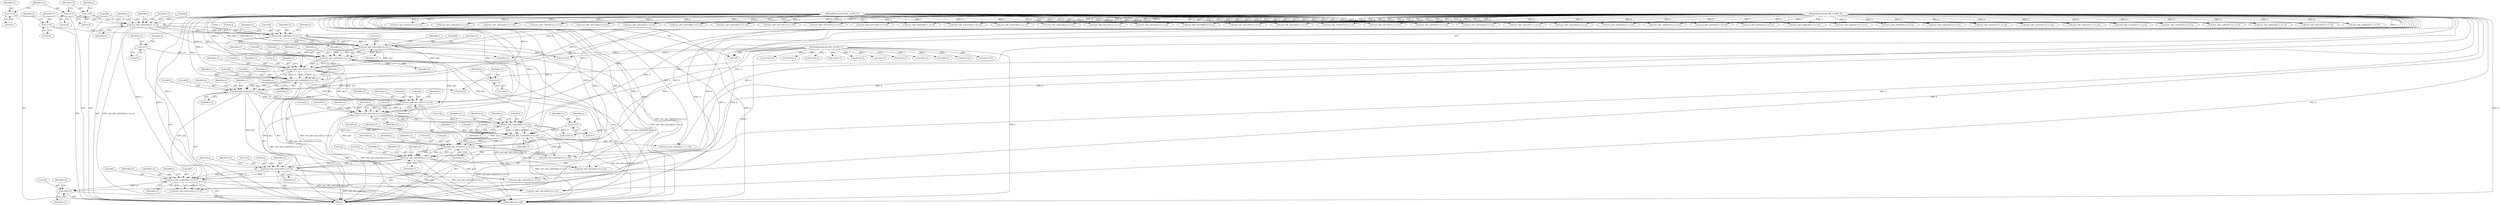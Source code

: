 digraph "0_openssl_a7a44ba55cb4f884c6bc9ceac90072dea38e66d0_0@array" {
"1000299" [label="(Call,r[4]=c2)"];
"1000289" [label="(Call,mul_add_c(a[0],b[4],c2,c3,c1))"];
"1000201" [label="(Call,mul_add_c(a[0],b[3],c1,c2,c3))"];
"1000183" [label="(Call,mul_add_c(a[0],b[2],c3,c1,c2))"];
"1000135" [label="(Call,mul_add_c(a[0],b[1],c2,c3,c1))"];
"1000117" [label="(Call,mul_add_c(a[0],b[0],c1,c2,c3))"];
"1000102" [label="(MethodParameterIn,BN_ULONG *a)"];
"1000103" [label="(MethodParameterIn,BN_ULONG *b)"];
"1000108" [label="(Call,c1=0)"];
"1000111" [label="(Call,c2=0)"];
"1000114" [label="(Call,c3=0)"];
"1000132" [label="(Call,c1=0)"];
"1000173" [label="(Call,mul_add_c(a[1],b[1],c3,c1,c2))"];
"1000145" [label="(Call,mul_add_c(a[1],b[0],c2,c3,c1))"];
"1000163" [label="(Call,mul_add_c(a[2],b[0],c3,c1,c2))"];
"1000160" [label="(Call,c2=0)"];
"1000198" [label="(Call,c3=0)"];
"1000279" [label="(Call,mul_add_c(a[1],b[3],c2,c3,c1))"];
"1000211" [label="(Call,mul_add_c(a[1],b[2],c1,c2,c3))"];
"1000269" [label="(Call,mul_add_c(a[2],b[2],c2,c3,c1))"];
"1000221" [label="(Call,mul_add_c(a[2],b[1],c1,c2,c3))"];
"1000259" [label="(Call,mul_add_c(a[3],b[1],c2,c3,c1))"];
"1000231" [label="(Call,mul_add_c(a[3],b[0],c1,c2,c3))"];
"1000249" [label="(Call,mul_add_c(a[4],b[0],c2,c3,c1))"];
"1000246" [label="(Call,c1=0)"];
"1000101" [label="(MethodParameterIn,BN_ULONG *r)"];
"1000727" [label="(Call,mul_add_c(a[3],b[7],c2,c3,c1))"];
"1000293" [label="(Call,b[4])"];
"1000219" [label="(Identifier,c2)"];
"1000679" [label="(Call,r[9]=c1)"];
"1000121" [label="(Call,b[0])"];
"1000221" [label="(Call,mul_add_c(a[2],b[1],c1,c2,c3))"];
"1000203" [label="(Identifier,a)"];
"1000162" [label="(Literal,0)"];
"1000248" [label="(Literal,0)"];
"1000571" [label="(Call,mul_add_c(a[4],b[4],c3,c1,c2))"];
"1000218" [label="(Identifier,c1)"];
"1000246" [label="(Call,c1=0)"];
"1000112" [label="(Identifier,c2)"];
"1000127" [label="(Call,r[0]=c1)"];
"1000263" [label="(Call,b[1])"];
"1000591" [label="(Call,mul_add_c(a[2],b[6],c3,c1,c2))"];
"1000113" [label="(Literal,0)"];
"1000831" [label="(Call,mul_add_c(a[6],b[7],c2,c3,c1))"];
"1000126" [label="(Identifier,c3)"];
"1000649" [label="(Call,mul_add_c(a[5],b[4],c1,c2,c3))"];
"1000290" [label="(Call,a[0])"];
"1000192" [label="(Identifier,c2)"];
"1000115" [label="(Identifier,c3)"];
"1000859" [label="(Call,mul_add_c(a[7],b[7],c3,c1,c2))"];
"1000135" [label="(Call,mul_add_c(a[0],b[1],c2,c3,c1))"];
"1000170" [label="(Identifier,c3)"];
"1000277" [label="(Identifier,c3)"];
"1000118" [label="(Call,a[0])"];
"1000238" [label="(Identifier,c1)"];
"1000209" [label="(Identifier,c2)"];
"1000195" [label="(Identifier,r)"];
"1000669" [label="(Call,mul_add_c(a[7],b[2],c1,c2,c3))"];
"1000103" [label="(MethodParameterIn,BN_ULONG *b)"];
"1000165" [label="(Identifier,a)"];
"1000296" [label="(Identifier,c2)"];
"1000717" [label="(Call,mul_add_c(a[4],b[6],c2,c3,c1))"];
"1000132" [label="(Call,c1=0)"];
"1000561" [label="(Call,mul_add_c(a[5],b[3],c3,c1,c2))"];
"1000167" [label="(Call,b[0])"];
"1000180" [label="(Identifier,c3)"];
"1000164" [label="(Call,a[2])"];
"1000415" [label="(Call,mul_add_c(a[2],b[4],c1,c2,c3))"];
"1000104" [label="(Block,)"];
"1000307" [label="(Call,mul_add_c(a[0],b[5],c3,c1,c2))"];
"1000134" [label="(Literal,0)"];
"1000745" [label="(Call,mul_add_c(a[4],b[7],c3,c1,c2))"];
"1000260" [label="(Call,a[3])"];
"1000533" [label="(Call,r[7]=c2)"];
"1000191" [label="(Identifier,c1)"];
"1000765" [label="(Call,mul_add_c(a[6],b[5],c3,c1,c2))"];
"1000268" [label="(Identifier,c1)"];
"1000187" [label="(Call,b[2])"];
"1000813" [label="(Call,mul_add_c(a[5],b[7],c1,c2,c3))"];
"1000395" [label="(Call,mul_add_c(a[4],b[2],c1,c2,c3))"];
"1000177" [label="(Call,b[1])"];
"1000639" [label="(Call,mul_add_c(a[4],b[5],c1,c2,c3))"];
"1000212" [label="(Call,a[1])"];
"1000146" [label="(Call,a[1])"];
"1000785" [label="(Call,r[11]=c3)"];
"1000291" [label="(Identifier,a)"];
"1000251" [label="(Identifier,a)"];
"1000259" [label="(Call,mul_add_c(a[3],b[1],c2,c3,c1))"];
"1000208" [label="(Identifier,c1)"];
"1000124" [label="(Identifier,c1)"];
"1000161" [label="(Identifier,c2)"];
"1000287" [label="(Identifier,c3)"];
"1000111" [label="(Call,c2=0)"];
"1000249" [label="(Call,mul_add_c(a[4],b[0],c2,c3,c1))"];
"1000220" [label="(Identifier,c3)"];
"1000261" [label="(Identifier,a)"];
"1000155" [label="(Call,r[1]=c2)"];
"1000240" [label="(Identifier,c3)"];
"1000551" [label="(Call,mul_add_c(a[6],b[2],c3,c1,c2))"];
"1000707" [label="(Call,mul_add_c(a[5],b[5],c2,c3,c1))"];
"1000171" [label="(Identifier,c1)"];
"1000172" [label="(Identifier,c2)"];
"1000279" [label="(Call,mul_add_c(a[1],b[3],c2,c3,c1))"];
"1000241" [label="(Call,r[3]=c1)"];
"1000851" [label="(Call,r[13]=c2)"];
"1000619" [label="(Call,mul_add_c(a[2],b[7],c1,c2,c3))"];
"1000182" [label="(Identifier,c2)"];
"1000405" [label="(Call,mul_add_c(a[3],b[3],c1,c2,c3))"];
"1000183" [label="(Call,mul_add_c(a[0],b[2],c3,c1,c2))"];
"1000200" [label="(Literal,0)"];
"1000184" [label="(Call,a[0])"];
"1000114" [label="(Call,c3=0)"];
"1000257" [label="(Identifier,c3)"];
"1000205" [label="(Call,b[3])"];
"1000256" [label="(Identifier,c2)"];
"1000473" [label="(Call,mul_add_c(a[2],b[5],c2,c3,c1))"];
"1000143" [label="(Identifier,c3)"];
"1000136" [label="(Call,a[0])"];
"1000874" [label="(Call,r[15]=c1)"];
"1000425" [label="(Call,mul_add_c(a[1],b[5],c1,c2,c3))"];
"1000116" [label="(Literal,0)"];
"1000157" [label="(Identifier,r)"];
"1000297" [label="(Identifier,c3)"];
"1000327" [label="(Call,mul_add_c(a[2],b[3],c3,c1,c2))"];
"1000463" [label="(Call,mul_add_c(a[1],b[6],c2,c3,c1))"];
"1000300" [label="(Call,r[4])"];
"1000110" [label="(Literal,0)"];
"1000154" [label="(Identifier,c1)"];
"1000755" [label="(Call,mul_add_c(a[5],b[6],c3,c1,c2))"];
"1000149" [label="(Call,b[0])"];
"1000210" [label="(Identifier,c3)"];
"1000239" [label="(Identifier,c2)"];
"1000278" [label="(Identifier,c1)"];
"1000142" [label="(Identifier,c2)"];
"1000299" [label="(Call,r[4]=c2)"];
"1000581" [label="(Call,mul_add_c(a[3],b[5],c3,c1,c2))"];
"1000137" [label="(Identifier,a)"];
"1000181" [label="(Identifier,c1)"];
"1000305" [label="(Identifier,c2)"];
"1000190" [label="(Identifier,c3)"];
"1000266" [label="(Identifier,c2)"];
"1000258" [label="(Identifier,c1)"];
"1000301" [label="(Identifier,r)"];
"1000687" [label="(Call,mul_add_c(a[7],b[3],c2,c3,c1))"];
"1000153" [label="(Identifier,c3)"];
"1000276" [label="(Identifier,c2)"];
"1000108" [label="(Call,c1=0)"];
"1000228" [label="(Identifier,c1)"];
"1000270" [label="(Call,a[2])"];
"1000271" [label="(Identifier,a)"];
"1000375" [label="(Call,mul_add_c(a[6],b[0],c1,c2,c3))"];
"1000201" [label="(Call,mul_add_c(a[0],b[3],c1,c2,c3))"];
"1000160" [label="(Call,c2=0)"];
"1000101" [label="(MethodParameterIn,BN_ULONG *r)"];
"1000288" [label="(Identifier,c1)"];
"1000243" [label="(Identifier,r)"];
"1000629" [label="(Call,mul_add_c(a[3],b[6],c1,c2,c3))"];
"1000119" [label="(Identifier,a)"];
"1000199" [label="(Identifier,c3)"];
"1000273" [label="(Call,b[2])"];
"1000503" [label="(Call,mul_add_c(a[5],b[2],c2,c3,c1))"];
"1000601" [label="(Call,mul_add_c(a[1],b[7],c3,c1,c2))"];
"1000231" [label="(Call,mul_add_c(a[3],b[0],c1,c2,c3))"];
"1000174" [label="(Call,a[1])"];
"1000215" [label="(Call,b[2])"];
"1000223" [label="(Identifier,a)"];
"1000869" [label="(Call,r[14]=c3)"];
"1000841" [label="(Call,mul_add_c(a[7],b[6],c2,c3,c1))"];
"1000523" [label="(Call,mul_add_c(a[7],b[0],c2,c3,c1))"];
"1000109" [label="(Identifier,c1)"];
"1000317" [label="(Call,mul_add_c(a[1],b[4],c3,c1,c2))"];
"1000225" [label="(Call,b[1])"];
"1000357" [label="(Call,mul_add_c(a[5],b[0],c3,c1,c2))"];
"1000185" [label="(Identifier,a)"];
"1000793" [label="(Call,mul_add_c(a[7],b[5],c1,c2,c3))"];
"1000483" [label="(Call,mul_add_c(a[3],b[4],c2,c3,c1))"];
"1000775" [label="(Call,mul_add_c(a[7],b[4],c3,c1,c2))"];
"1000147" [label="(Identifier,a)"];
"1000823" [label="(Call,r[12]=c1)"];
"1000129" [label="(Identifier,r)"];
"1000193" [label="(Call,r[2]=c3)"];
"1000145" [label="(Call,mul_add_c(a[1],b[0],c2,c3,c1))"];
"1000697" [label="(Call,mul_add_c(a[6],b[4],c2,c3,c1))"];
"1000222" [label="(Call,a[2])"];
"1000737" [label="(Call,r[10]=c2)"];
"1000117" [label="(Call,mul_add_c(a[0],b[0],c1,c2,c3))"];
"1000493" [label="(Call,mul_add_c(a[4],b[3],c2,c3,c1))"];
"1000280" [label="(Call,a[1])"];
"1000235" [label="(Call,b[0])"];
"1000211" [label="(Call,mul_add_c(a[1],b[2],c1,c2,c3))"];
"1000175" [label="(Identifier,a)"];
"1000125" [label="(Identifier,c2)"];
"1000453" [label="(Call,mul_add_c(a[0],b[7],c2,c3,c1))"];
"1000347" [label="(Call,mul_add_c(a[4],b[1],c3,c1,c2))"];
"1000144" [label="(Identifier,c1)"];
"1000435" [label="(Call,mul_add_c(a[0],b[6],c1,c2,c3))"];
"1000541" [label="(Call,mul_add_c(a[7],b[1],c3,c1,c2))"];
"1000202" [label="(Call,a[0])"];
"1000233" [label="(Identifier,a)"];
"1000163" [label="(Call,mul_add_c(a[2],b[0],c3,c1,c2))"];
"1000173" [label="(Call,mul_add_c(a[1],b[1],c3,c1,c2))"];
"1000289" [label="(Call,mul_add_c(a[0],b[4],c2,c3,c1))"];
"1000230" [label="(Identifier,c3)"];
"1000213" [label="(Identifier,a)"];
"1000229" [label="(Identifier,c2)"];
"1000385" [label="(Call,mul_add_c(a[5],b[1],c1,c2,c3))"];
"1000232" [label="(Call,a[3])"];
"1000367" [label="(Call,r[5]=c3)"];
"1000445" [label="(Call,r[6]=c1)"];
"1000267" [label="(Identifier,c3)"];
"1000253" [label="(Call,b[0])"];
"1000139" [label="(Call,b[1])"];
"1000303" [label="(Identifier,c2)"];
"1000879" [label="(MethodReturn,void)"];
"1000283" [label="(Call,b[3])"];
"1000513" [label="(Call,mul_add_c(a[6],b[1],c2,c3,c1))"];
"1000269" [label="(Call,mul_add_c(a[2],b[2],c2,c3,c1))"];
"1000133" [label="(Identifier,c1)"];
"1000298" [label="(Identifier,c1)"];
"1000281" [label="(Identifier,a)"];
"1000250" [label="(Call,a[4])"];
"1000247" [label="(Identifier,c1)"];
"1000803" [label="(Call,mul_add_c(a[6],b[6],c1,c2,c3))"];
"1000152" [label="(Identifier,c2)"];
"1000102" [label="(MethodParameterIn,BN_ULONG *a)"];
"1000286" [label="(Identifier,c2)"];
"1000611" [label="(Call,r[8]=c3)"];
"1000198" [label="(Call,c3=0)"];
"1000659" [label="(Call,mul_add_c(a[6],b[3],c1,c2,c3))"];
"1000337" [label="(Call,mul_add_c(a[3],b[2],c3,c1,c2))"];
"1000299" -> "1000104"  [label="AST: "];
"1000299" -> "1000303"  [label="CFG: "];
"1000300" -> "1000299"  [label="AST: "];
"1000303" -> "1000299"  [label="AST: "];
"1000305" -> "1000299"  [label="CFG: "];
"1000299" -> "1000879"  [label="DDG: r[4]"];
"1000289" -> "1000299"  [label="DDG: c2"];
"1000101" -> "1000299"  [label="DDG: r"];
"1000289" -> "1000104"  [label="AST: "];
"1000289" -> "1000298"  [label="CFG: "];
"1000290" -> "1000289"  [label="AST: "];
"1000293" -> "1000289"  [label="AST: "];
"1000296" -> "1000289"  [label="AST: "];
"1000297" -> "1000289"  [label="AST: "];
"1000298" -> "1000289"  [label="AST: "];
"1000301" -> "1000289"  [label="CFG: "];
"1000289" -> "1000879"  [label="DDG: mul_add_c(a[0],b[4],c2,c3,c1)"];
"1000201" -> "1000289"  [label="DDG: a[0]"];
"1000102" -> "1000289"  [label="DDG: a"];
"1000103" -> "1000289"  [label="DDG: b"];
"1000279" -> "1000289"  [label="DDG: c2"];
"1000279" -> "1000289"  [label="DDG: c3"];
"1000279" -> "1000289"  [label="DDG: c1"];
"1000289" -> "1000307"  [label="DDG: a[0]"];
"1000289" -> "1000307"  [label="DDG: c3"];
"1000289" -> "1000307"  [label="DDG: c1"];
"1000289" -> "1000317"  [label="DDG: b[4]"];
"1000201" -> "1000104"  [label="AST: "];
"1000201" -> "1000210"  [label="CFG: "];
"1000202" -> "1000201"  [label="AST: "];
"1000205" -> "1000201"  [label="AST: "];
"1000208" -> "1000201"  [label="AST: "];
"1000209" -> "1000201"  [label="AST: "];
"1000210" -> "1000201"  [label="AST: "];
"1000213" -> "1000201"  [label="CFG: "];
"1000201" -> "1000879"  [label="DDG: mul_add_c(a[0],b[3],c1,c2,c3)"];
"1000183" -> "1000201"  [label="DDG: a[0]"];
"1000183" -> "1000201"  [label="DDG: c1"];
"1000183" -> "1000201"  [label="DDG: c2"];
"1000102" -> "1000201"  [label="DDG: a"];
"1000103" -> "1000201"  [label="DDG: b"];
"1000198" -> "1000201"  [label="DDG: c3"];
"1000201" -> "1000211"  [label="DDG: c1"];
"1000201" -> "1000211"  [label="DDG: c2"];
"1000201" -> "1000211"  [label="DDG: c3"];
"1000201" -> "1000279"  [label="DDG: b[3]"];
"1000183" -> "1000104"  [label="AST: "];
"1000183" -> "1000192"  [label="CFG: "];
"1000184" -> "1000183"  [label="AST: "];
"1000187" -> "1000183"  [label="AST: "];
"1000190" -> "1000183"  [label="AST: "];
"1000191" -> "1000183"  [label="AST: "];
"1000192" -> "1000183"  [label="AST: "];
"1000195" -> "1000183"  [label="CFG: "];
"1000183" -> "1000879"  [label="DDG: mul_add_c(a[0],b[2],c3,c1,c2)"];
"1000135" -> "1000183"  [label="DDG: a[0]"];
"1000102" -> "1000183"  [label="DDG: a"];
"1000103" -> "1000183"  [label="DDG: b"];
"1000173" -> "1000183"  [label="DDG: c3"];
"1000173" -> "1000183"  [label="DDG: c1"];
"1000173" -> "1000183"  [label="DDG: c2"];
"1000183" -> "1000193"  [label="DDG: c3"];
"1000183" -> "1000211"  [label="DDG: b[2]"];
"1000135" -> "1000104"  [label="AST: "];
"1000135" -> "1000144"  [label="CFG: "];
"1000136" -> "1000135"  [label="AST: "];
"1000139" -> "1000135"  [label="AST: "];
"1000142" -> "1000135"  [label="AST: "];
"1000143" -> "1000135"  [label="AST: "];
"1000144" -> "1000135"  [label="AST: "];
"1000147" -> "1000135"  [label="CFG: "];
"1000135" -> "1000879"  [label="DDG: mul_add_c(a[0],b[1],c2,c3,c1)"];
"1000117" -> "1000135"  [label="DDG: a[0]"];
"1000117" -> "1000135"  [label="DDG: c2"];
"1000117" -> "1000135"  [label="DDG: c3"];
"1000102" -> "1000135"  [label="DDG: a"];
"1000103" -> "1000135"  [label="DDG: b"];
"1000132" -> "1000135"  [label="DDG: c1"];
"1000135" -> "1000145"  [label="DDG: c2"];
"1000135" -> "1000145"  [label="DDG: c3"];
"1000135" -> "1000145"  [label="DDG: c1"];
"1000135" -> "1000173"  [label="DDG: b[1]"];
"1000117" -> "1000104"  [label="AST: "];
"1000117" -> "1000126"  [label="CFG: "];
"1000118" -> "1000117"  [label="AST: "];
"1000121" -> "1000117"  [label="AST: "];
"1000124" -> "1000117"  [label="AST: "];
"1000125" -> "1000117"  [label="AST: "];
"1000126" -> "1000117"  [label="AST: "];
"1000129" -> "1000117"  [label="CFG: "];
"1000117" -> "1000879"  [label="DDG: mul_add_c(a[0],b[0],c1,c2,c3)"];
"1000102" -> "1000117"  [label="DDG: a"];
"1000103" -> "1000117"  [label="DDG: b"];
"1000108" -> "1000117"  [label="DDG: c1"];
"1000111" -> "1000117"  [label="DDG: c2"];
"1000114" -> "1000117"  [label="DDG: c3"];
"1000117" -> "1000127"  [label="DDG: c1"];
"1000117" -> "1000145"  [label="DDG: b[0]"];
"1000102" -> "1000100"  [label="AST: "];
"1000102" -> "1000879"  [label="DDG: a"];
"1000102" -> "1000145"  [label="DDG: a"];
"1000102" -> "1000163"  [label="DDG: a"];
"1000102" -> "1000173"  [label="DDG: a"];
"1000102" -> "1000211"  [label="DDG: a"];
"1000102" -> "1000221"  [label="DDG: a"];
"1000102" -> "1000231"  [label="DDG: a"];
"1000102" -> "1000249"  [label="DDG: a"];
"1000102" -> "1000259"  [label="DDG: a"];
"1000102" -> "1000269"  [label="DDG: a"];
"1000102" -> "1000279"  [label="DDG: a"];
"1000102" -> "1000307"  [label="DDG: a"];
"1000102" -> "1000317"  [label="DDG: a"];
"1000102" -> "1000327"  [label="DDG: a"];
"1000102" -> "1000337"  [label="DDG: a"];
"1000102" -> "1000347"  [label="DDG: a"];
"1000102" -> "1000357"  [label="DDG: a"];
"1000102" -> "1000375"  [label="DDG: a"];
"1000102" -> "1000385"  [label="DDG: a"];
"1000102" -> "1000395"  [label="DDG: a"];
"1000102" -> "1000405"  [label="DDG: a"];
"1000102" -> "1000415"  [label="DDG: a"];
"1000102" -> "1000425"  [label="DDG: a"];
"1000102" -> "1000435"  [label="DDG: a"];
"1000102" -> "1000453"  [label="DDG: a"];
"1000102" -> "1000463"  [label="DDG: a"];
"1000102" -> "1000473"  [label="DDG: a"];
"1000102" -> "1000483"  [label="DDG: a"];
"1000102" -> "1000493"  [label="DDG: a"];
"1000102" -> "1000503"  [label="DDG: a"];
"1000102" -> "1000513"  [label="DDG: a"];
"1000102" -> "1000523"  [label="DDG: a"];
"1000102" -> "1000541"  [label="DDG: a"];
"1000102" -> "1000551"  [label="DDG: a"];
"1000102" -> "1000561"  [label="DDG: a"];
"1000102" -> "1000571"  [label="DDG: a"];
"1000102" -> "1000581"  [label="DDG: a"];
"1000102" -> "1000591"  [label="DDG: a"];
"1000102" -> "1000601"  [label="DDG: a"];
"1000102" -> "1000619"  [label="DDG: a"];
"1000102" -> "1000629"  [label="DDG: a"];
"1000102" -> "1000639"  [label="DDG: a"];
"1000102" -> "1000649"  [label="DDG: a"];
"1000102" -> "1000659"  [label="DDG: a"];
"1000102" -> "1000669"  [label="DDG: a"];
"1000102" -> "1000687"  [label="DDG: a"];
"1000102" -> "1000697"  [label="DDG: a"];
"1000102" -> "1000707"  [label="DDG: a"];
"1000102" -> "1000717"  [label="DDG: a"];
"1000102" -> "1000727"  [label="DDG: a"];
"1000102" -> "1000745"  [label="DDG: a"];
"1000102" -> "1000755"  [label="DDG: a"];
"1000102" -> "1000765"  [label="DDG: a"];
"1000102" -> "1000775"  [label="DDG: a"];
"1000102" -> "1000793"  [label="DDG: a"];
"1000102" -> "1000803"  [label="DDG: a"];
"1000102" -> "1000813"  [label="DDG: a"];
"1000102" -> "1000831"  [label="DDG: a"];
"1000102" -> "1000841"  [label="DDG: a"];
"1000102" -> "1000859"  [label="DDG: a"];
"1000103" -> "1000100"  [label="AST: "];
"1000103" -> "1000879"  [label="DDG: b"];
"1000103" -> "1000145"  [label="DDG: b"];
"1000103" -> "1000163"  [label="DDG: b"];
"1000103" -> "1000173"  [label="DDG: b"];
"1000103" -> "1000211"  [label="DDG: b"];
"1000103" -> "1000221"  [label="DDG: b"];
"1000103" -> "1000231"  [label="DDG: b"];
"1000103" -> "1000249"  [label="DDG: b"];
"1000103" -> "1000259"  [label="DDG: b"];
"1000103" -> "1000269"  [label="DDG: b"];
"1000103" -> "1000279"  [label="DDG: b"];
"1000103" -> "1000307"  [label="DDG: b"];
"1000103" -> "1000317"  [label="DDG: b"];
"1000103" -> "1000327"  [label="DDG: b"];
"1000103" -> "1000337"  [label="DDG: b"];
"1000103" -> "1000347"  [label="DDG: b"];
"1000103" -> "1000357"  [label="DDG: b"];
"1000103" -> "1000375"  [label="DDG: b"];
"1000103" -> "1000385"  [label="DDG: b"];
"1000103" -> "1000395"  [label="DDG: b"];
"1000103" -> "1000405"  [label="DDG: b"];
"1000103" -> "1000415"  [label="DDG: b"];
"1000103" -> "1000425"  [label="DDG: b"];
"1000103" -> "1000435"  [label="DDG: b"];
"1000103" -> "1000453"  [label="DDG: b"];
"1000103" -> "1000463"  [label="DDG: b"];
"1000103" -> "1000473"  [label="DDG: b"];
"1000103" -> "1000483"  [label="DDG: b"];
"1000103" -> "1000493"  [label="DDG: b"];
"1000103" -> "1000503"  [label="DDG: b"];
"1000103" -> "1000513"  [label="DDG: b"];
"1000103" -> "1000523"  [label="DDG: b"];
"1000103" -> "1000541"  [label="DDG: b"];
"1000103" -> "1000551"  [label="DDG: b"];
"1000103" -> "1000561"  [label="DDG: b"];
"1000103" -> "1000571"  [label="DDG: b"];
"1000103" -> "1000581"  [label="DDG: b"];
"1000103" -> "1000591"  [label="DDG: b"];
"1000103" -> "1000601"  [label="DDG: b"];
"1000103" -> "1000619"  [label="DDG: b"];
"1000103" -> "1000629"  [label="DDG: b"];
"1000103" -> "1000639"  [label="DDG: b"];
"1000103" -> "1000649"  [label="DDG: b"];
"1000103" -> "1000659"  [label="DDG: b"];
"1000103" -> "1000669"  [label="DDG: b"];
"1000103" -> "1000687"  [label="DDG: b"];
"1000103" -> "1000697"  [label="DDG: b"];
"1000103" -> "1000707"  [label="DDG: b"];
"1000103" -> "1000717"  [label="DDG: b"];
"1000103" -> "1000727"  [label="DDG: b"];
"1000103" -> "1000745"  [label="DDG: b"];
"1000103" -> "1000755"  [label="DDG: b"];
"1000103" -> "1000765"  [label="DDG: b"];
"1000103" -> "1000775"  [label="DDG: b"];
"1000103" -> "1000793"  [label="DDG: b"];
"1000103" -> "1000803"  [label="DDG: b"];
"1000103" -> "1000813"  [label="DDG: b"];
"1000103" -> "1000831"  [label="DDG: b"];
"1000103" -> "1000841"  [label="DDG: b"];
"1000103" -> "1000859"  [label="DDG: b"];
"1000108" -> "1000104"  [label="AST: "];
"1000108" -> "1000110"  [label="CFG: "];
"1000109" -> "1000108"  [label="AST: "];
"1000110" -> "1000108"  [label="AST: "];
"1000112" -> "1000108"  [label="CFG: "];
"1000111" -> "1000104"  [label="AST: "];
"1000111" -> "1000113"  [label="CFG: "];
"1000112" -> "1000111"  [label="AST: "];
"1000113" -> "1000111"  [label="AST: "];
"1000115" -> "1000111"  [label="CFG: "];
"1000114" -> "1000104"  [label="AST: "];
"1000114" -> "1000116"  [label="CFG: "];
"1000115" -> "1000114"  [label="AST: "];
"1000116" -> "1000114"  [label="AST: "];
"1000119" -> "1000114"  [label="CFG: "];
"1000132" -> "1000104"  [label="AST: "];
"1000132" -> "1000134"  [label="CFG: "];
"1000133" -> "1000132"  [label="AST: "];
"1000134" -> "1000132"  [label="AST: "];
"1000137" -> "1000132"  [label="CFG: "];
"1000173" -> "1000104"  [label="AST: "];
"1000173" -> "1000182"  [label="CFG: "];
"1000174" -> "1000173"  [label="AST: "];
"1000177" -> "1000173"  [label="AST: "];
"1000180" -> "1000173"  [label="AST: "];
"1000181" -> "1000173"  [label="AST: "];
"1000182" -> "1000173"  [label="AST: "];
"1000185" -> "1000173"  [label="CFG: "];
"1000173" -> "1000879"  [label="DDG: mul_add_c(a[1],b[1],c3,c1,c2)"];
"1000145" -> "1000173"  [label="DDG: a[1]"];
"1000163" -> "1000173"  [label="DDG: c3"];
"1000163" -> "1000173"  [label="DDG: c1"];
"1000163" -> "1000173"  [label="DDG: c2"];
"1000173" -> "1000211"  [label="DDG: a[1]"];
"1000173" -> "1000221"  [label="DDG: b[1]"];
"1000145" -> "1000104"  [label="AST: "];
"1000145" -> "1000154"  [label="CFG: "];
"1000146" -> "1000145"  [label="AST: "];
"1000149" -> "1000145"  [label="AST: "];
"1000152" -> "1000145"  [label="AST: "];
"1000153" -> "1000145"  [label="AST: "];
"1000154" -> "1000145"  [label="AST: "];
"1000157" -> "1000145"  [label="CFG: "];
"1000145" -> "1000879"  [label="DDG: mul_add_c(a[1],b[0],c2,c3,c1)"];
"1000145" -> "1000155"  [label="DDG: c2"];
"1000145" -> "1000163"  [label="DDG: b[0]"];
"1000145" -> "1000163"  [label="DDG: c3"];
"1000145" -> "1000163"  [label="DDG: c1"];
"1000163" -> "1000104"  [label="AST: "];
"1000163" -> "1000172"  [label="CFG: "];
"1000164" -> "1000163"  [label="AST: "];
"1000167" -> "1000163"  [label="AST: "];
"1000170" -> "1000163"  [label="AST: "];
"1000171" -> "1000163"  [label="AST: "];
"1000172" -> "1000163"  [label="AST: "];
"1000175" -> "1000163"  [label="CFG: "];
"1000163" -> "1000879"  [label="DDG: mul_add_c(a[2],b[0],c3,c1,c2)"];
"1000160" -> "1000163"  [label="DDG: c2"];
"1000163" -> "1000221"  [label="DDG: a[2]"];
"1000163" -> "1000231"  [label="DDG: b[0]"];
"1000160" -> "1000104"  [label="AST: "];
"1000160" -> "1000162"  [label="CFG: "];
"1000161" -> "1000160"  [label="AST: "];
"1000162" -> "1000160"  [label="AST: "];
"1000165" -> "1000160"  [label="CFG: "];
"1000198" -> "1000104"  [label="AST: "];
"1000198" -> "1000200"  [label="CFG: "];
"1000199" -> "1000198"  [label="AST: "];
"1000200" -> "1000198"  [label="AST: "];
"1000203" -> "1000198"  [label="CFG: "];
"1000279" -> "1000104"  [label="AST: "];
"1000279" -> "1000288"  [label="CFG: "];
"1000280" -> "1000279"  [label="AST: "];
"1000283" -> "1000279"  [label="AST: "];
"1000286" -> "1000279"  [label="AST: "];
"1000287" -> "1000279"  [label="AST: "];
"1000288" -> "1000279"  [label="AST: "];
"1000291" -> "1000279"  [label="CFG: "];
"1000279" -> "1000879"  [label="DDG: mul_add_c(a[1],b[3],c2,c3,c1)"];
"1000211" -> "1000279"  [label="DDG: a[1]"];
"1000269" -> "1000279"  [label="DDG: c2"];
"1000269" -> "1000279"  [label="DDG: c3"];
"1000269" -> "1000279"  [label="DDG: c1"];
"1000279" -> "1000317"  [label="DDG: a[1]"];
"1000279" -> "1000327"  [label="DDG: b[3]"];
"1000211" -> "1000104"  [label="AST: "];
"1000211" -> "1000220"  [label="CFG: "];
"1000212" -> "1000211"  [label="AST: "];
"1000215" -> "1000211"  [label="AST: "];
"1000218" -> "1000211"  [label="AST: "];
"1000219" -> "1000211"  [label="AST: "];
"1000220" -> "1000211"  [label="AST: "];
"1000223" -> "1000211"  [label="CFG: "];
"1000211" -> "1000879"  [label="DDG: mul_add_c(a[1],b[2],c1,c2,c3)"];
"1000211" -> "1000221"  [label="DDG: c1"];
"1000211" -> "1000221"  [label="DDG: c2"];
"1000211" -> "1000221"  [label="DDG: c3"];
"1000211" -> "1000269"  [label="DDG: b[2]"];
"1000269" -> "1000104"  [label="AST: "];
"1000269" -> "1000278"  [label="CFG: "];
"1000270" -> "1000269"  [label="AST: "];
"1000273" -> "1000269"  [label="AST: "];
"1000276" -> "1000269"  [label="AST: "];
"1000277" -> "1000269"  [label="AST: "];
"1000278" -> "1000269"  [label="AST: "];
"1000281" -> "1000269"  [label="CFG: "];
"1000269" -> "1000879"  [label="DDG: mul_add_c(a[2],b[2],c2,c3,c1)"];
"1000221" -> "1000269"  [label="DDG: a[2]"];
"1000259" -> "1000269"  [label="DDG: c2"];
"1000259" -> "1000269"  [label="DDG: c3"];
"1000259" -> "1000269"  [label="DDG: c1"];
"1000269" -> "1000327"  [label="DDG: a[2]"];
"1000269" -> "1000337"  [label="DDG: b[2]"];
"1000221" -> "1000104"  [label="AST: "];
"1000221" -> "1000230"  [label="CFG: "];
"1000222" -> "1000221"  [label="AST: "];
"1000225" -> "1000221"  [label="AST: "];
"1000228" -> "1000221"  [label="AST: "];
"1000229" -> "1000221"  [label="AST: "];
"1000230" -> "1000221"  [label="AST: "];
"1000233" -> "1000221"  [label="CFG: "];
"1000221" -> "1000879"  [label="DDG: mul_add_c(a[2],b[1],c1,c2,c3)"];
"1000221" -> "1000231"  [label="DDG: c1"];
"1000221" -> "1000231"  [label="DDG: c2"];
"1000221" -> "1000231"  [label="DDG: c3"];
"1000221" -> "1000259"  [label="DDG: b[1]"];
"1000259" -> "1000104"  [label="AST: "];
"1000259" -> "1000268"  [label="CFG: "];
"1000260" -> "1000259"  [label="AST: "];
"1000263" -> "1000259"  [label="AST: "];
"1000266" -> "1000259"  [label="AST: "];
"1000267" -> "1000259"  [label="AST: "];
"1000268" -> "1000259"  [label="AST: "];
"1000271" -> "1000259"  [label="CFG: "];
"1000259" -> "1000879"  [label="DDG: mul_add_c(a[3],b[1],c2,c3,c1)"];
"1000231" -> "1000259"  [label="DDG: a[3]"];
"1000249" -> "1000259"  [label="DDG: c2"];
"1000249" -> "1000259"  [label="DDG: c3"];
"1000249" -> "1000259"  [label="DDG: c1"];
"1000259" -> "1000337"  [label="DDG: a[3]"];
"1000259" -> "1000347"  [label="DDG: b[1]"];
"1000231" -> "1000104"  [label="AST: "];
"1000231" -> "1000240"  [label="CFG: "];
"1000232" -> "1000231"  [label="AST: "];
"1000235" -> "1000231"  [label="AST: "];
"1000238" -> "1000231"  [label="AST: "];
"1000239" -> "1000231"  [label="AST: "];
"1000240" -> "1000231"  [label="AST: "];
"1000243" -> "1000231"  [label="CFG: "];
"1000231" -> "1000879"  [label="DDG: mul_add_c(a[3],b[0],c1,c2,c3)"];
"1000231" -> "1000241"  [label="DDG: c1"];
"1000231" -> "1000249"  [label="DDG: b[0]"];
"1000231" -> "1000249"  [label="DDG: c2"];
"1000231" -> "1000249"  [label="DDG: c3"];
"1000249" -> "1000104"  [label="AST: "];
"1000249" -> "1000258"  [label="CFG: "];
"1000250" -> "1000249"  [label="AST: "];
"1000253" -> "1000249"  [label="AST: "];
"1000256" -> "1000249"  [label="AST: "];
"1000257" -> "1000249"  [label="AST: "];
"1000258" -> "1000249"  [label="AST: "];
"1000261" -> "1000249"  [label="CFG: "];
"1000249" -> "1000879"  [label="DDG: mul_add_c(a[4],b[0],c2,c3,c1)"];
"1000246" -> "1000249"  [label="DDG: c1"];
"1000249" -> "1000347"  [label="DDG: a[4]"];
"1000249" -> "1000357"  [label="DDG: b[0]"];
"1000246" -> "1000104"  [label="AST: "];
"1000246" -> "1000248"  [label="CFG: "];
"1000247" -> "1000246"  [label="AST: "];
"1000248" -> "1000246"  [label="AST: "];
"1000251" -> "1000246"  [label="CFG: "];
"1000101" -> "1000100"  [label="AST: "];
"1000101" -> "1000879"  [label="DDG: r"];
"1000101" -> "1000127"  [label="DDG: r"];
"1000101" -> "1000155"  [label="DDG: r"];
"1000101" -> "1000193"  [label="DDG: r"];
"1000101" -> "1000241"  [label="DDG: r"];
"1000101" -> "1000367"  [label="DDG: r"];
"1000101" -> "1000445"  [label="DDG: r"];
"1000101" -> "1000533"  [label="DDG: r"];
"1000101" -> "1000611"  [label="DDG: r"];
"1000101" -> "1000679"  [label="DDG: r"];
"1000101" -> "1000737"  [label="DDG: r"];
"1000101" -> "1000785"  [label="DDG: r"];
"1000101" -> "1000823"  [label="DDG: r"];
"1000101" -> "1000851"  [label="DDG: r"];
"1000101" -> "1000869"  [label="DDG: r"];
"1000101" -> "1000874"  [label="DDG: r"];
}

